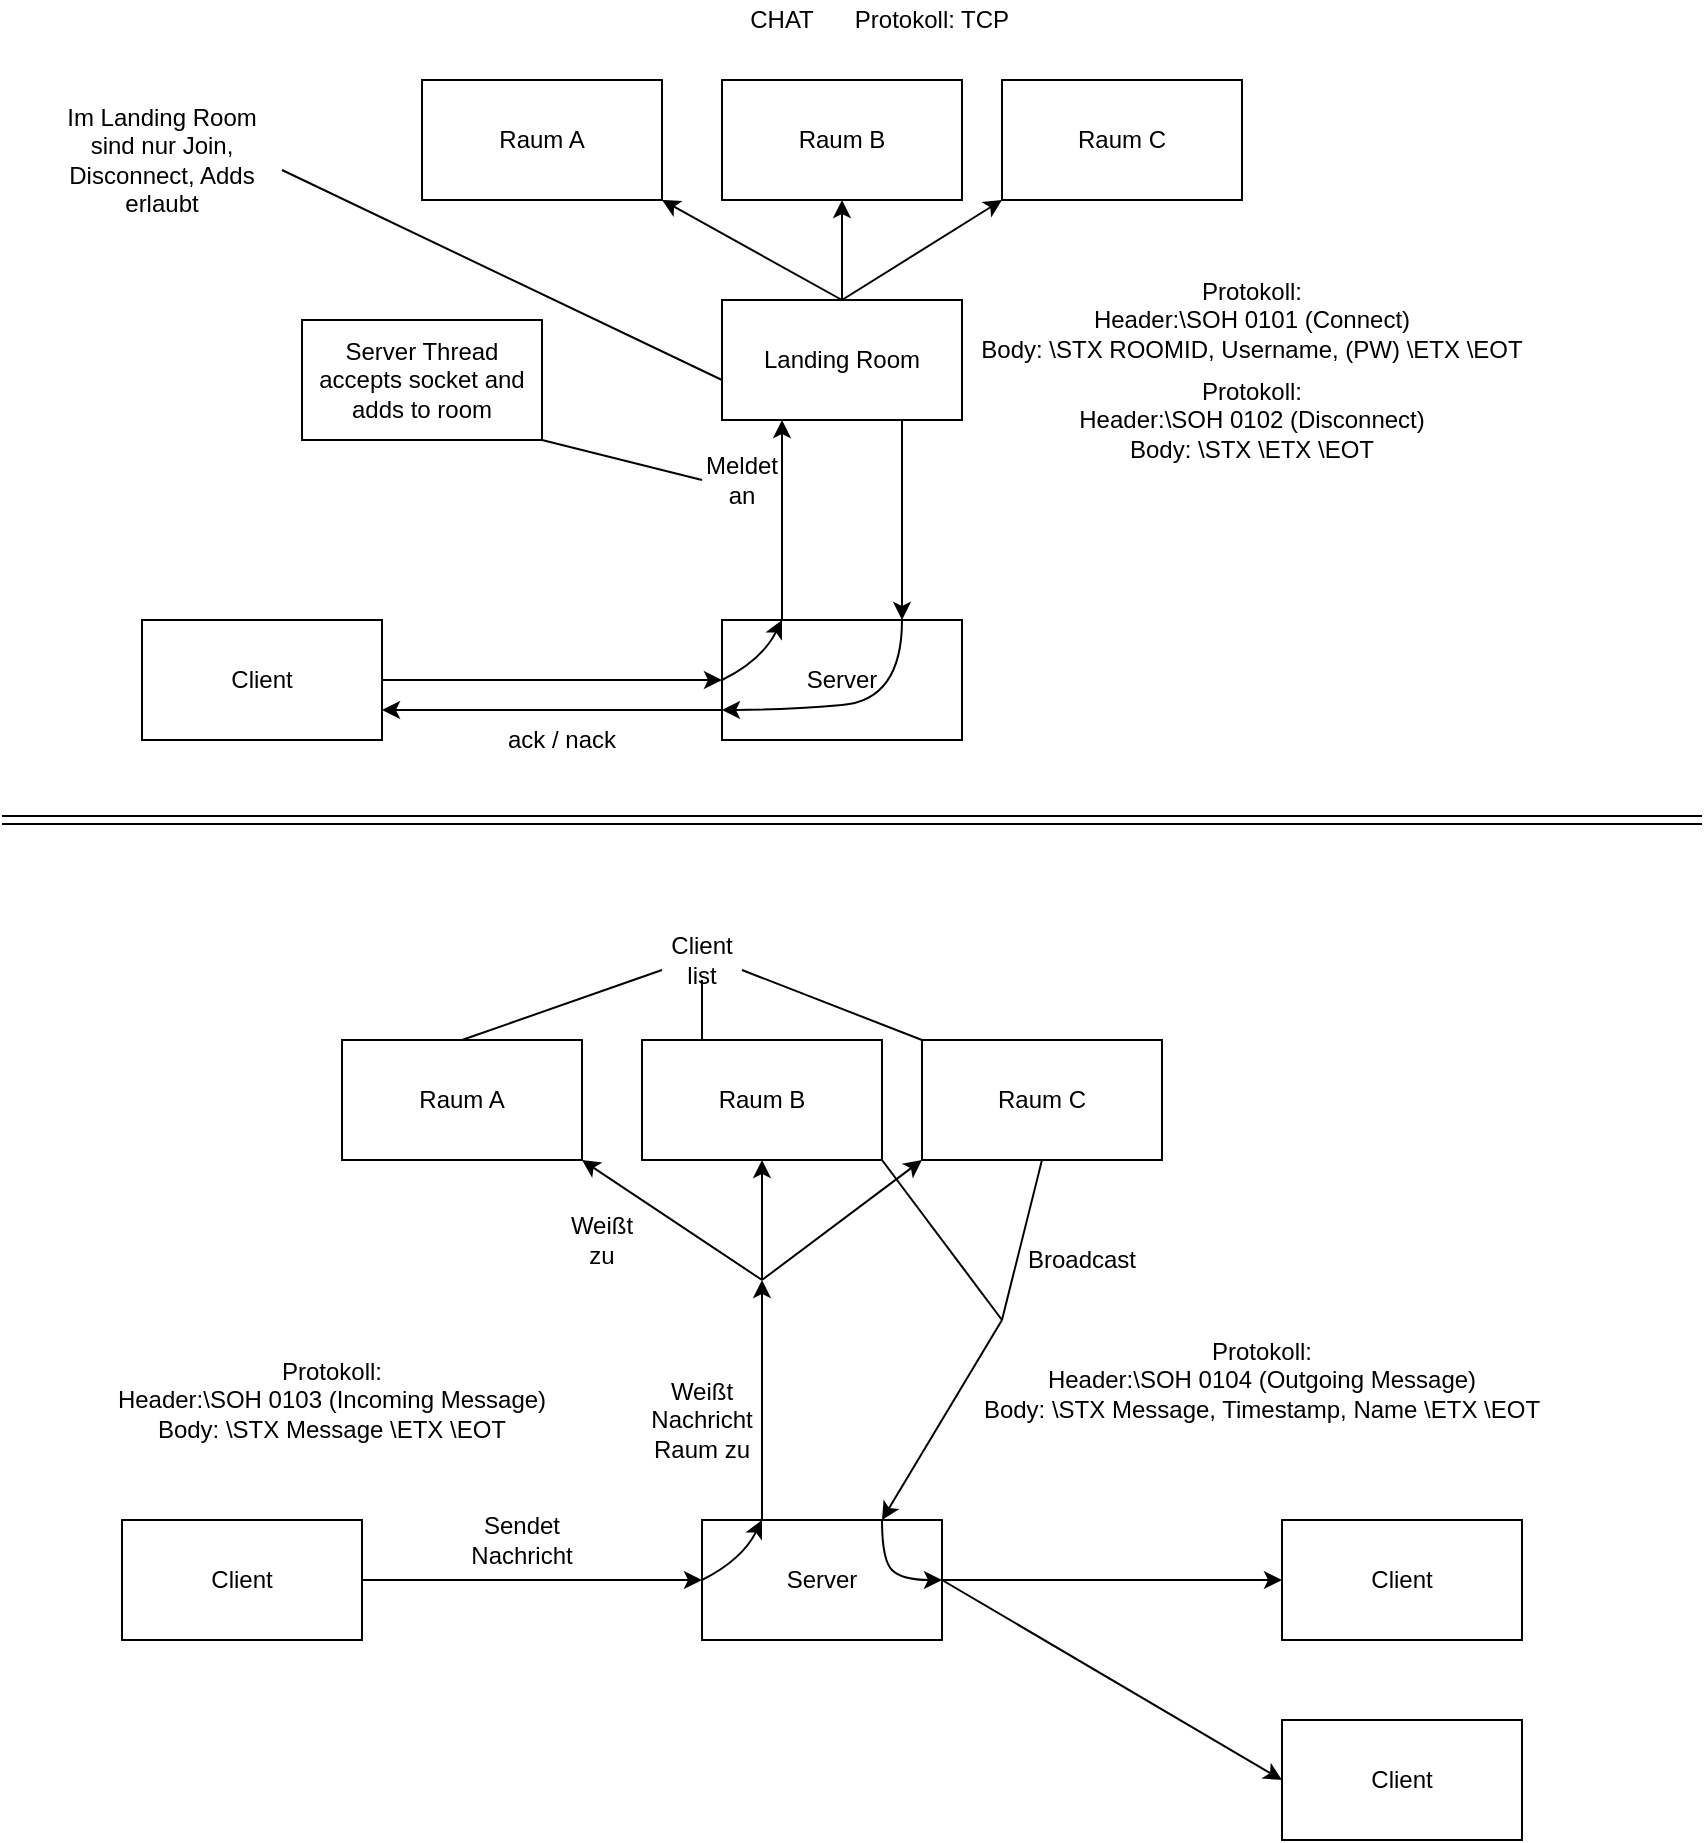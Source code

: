 <mxfile version="13.8.9-1" type="github">
  <diagram id="iIO2hFb25z206siyJyQo" name="Page-1">
    <mxGraphModel dx="981" dy="526" grid="1" gridSize="10" guides="1" tooltips="1" connect="1" arrows="1" fold="1" page="1" pageScale="1" pageWidth="850" pageHeight="1100" math="0" shadow="0">
      <root>
        <mxCell id="0" />
        <mxCell id="1" parent="0" />
        <mxCell id="N6YRWEU5JMz4ZblH86rX-1" value="Server" style="rounded=0;whiteSpace=wrap;html=1;" parent="1" vertex="1">
          <mxGeometry x="360" y="350" width="120" height="60" as="geometry" />
        </mxCell>
        <mxCell id="N6YRWEU5JMz4ZblH86rX-2" value="Client" style="rounded=0;whiteSpace=wrap;html=1;" parent="1" vertex="1">
          <mxGeometry x="70" y="350" width="120" height="60" as="geometry" />
        </mxCell>
        <mxCell id="N6YRWEU5JMz4ZblH86rX-4" value="Landing Room" style="rounded=0;whiteSpace=wrap;html=1;" parent="1" vertex="1">
          <mxGeometry x="360" y="190" width="120" height="60" as="geometry" />
        </mxCell>
        <mxCell id="N6YRWEU5JMz4ZblH86rX-5" value="" style="endArrow=classic;html=1;exitX=1;exitY=0.5;exitDx=0;exitDy=0;entryX=0;entryY=0.5;entryDx=0;entryDy=0;" parent="1" source="N6YRWEU5JMz4ZblH86rX-2" target="N6YRWEU5JMz4ZblH86rX-1" edge="1">
          <mxGeometry width="50" height="50" relative="1" as="geometry">
            <mxPoint x="470" y="440" as="sourcePoint" />
            <mxPoint x="520" y="390" as="targetPoint" />
          </mxGeometry>
        </mxCell>
        <mxCell id="N6YRWEU5JMz4ZblH86rX-7" value="" style="endArrow=classic;html=1;entryX=0.25;entryY=1;entryDx=0;entryDy=0;exitX=0.25;exitY=0;exitDx=0;exitDy=0;" parent="1" source="N6YRWEU5JMz4ZblH86rX-1" target="N6YRWEU5JMz4ZblH86rX-4" edge="1">
          <mxGeometry width="50" height="50" relative="1" as="geometry">
            <mxPoint x="470" y="440" as="sourcePoint" />
            <mxPoint x="520" y="390" as="targetPoint" />
          </mxGeometry>
        </mxCell>
        <mxCell id="N6YRWEU5JMz4ZblH86rX-9" value="" style="curved=1;endArrow=classic;html=1;exitX=0;exitY=0.5;exitDx=0;exitDy=0;entryX=0.25;entryY=0;entryDx=0;entryDy=0;" parent="1" source="N6YRWEU5JMz4ZblH86rX-1" target="N6YRWEU5JMz4ZblH86rX-1" edge="1">
          <mxGeometry width="50" height="50" relative="1" as="geometry">
            <mxPoint x="470" y="440" as="sourcePoint" />
            <mxPoint x="520" y="390" as="targetPoint" />
            <Array as="points">
              <mxPoint x="380" y="370" />
            </Array>
          </mxGeometry>
        </mxCell>
        <mxCell id="N6YRWEU5JMz4ZblH86rX-11" value="Meldet an" style="text;html=1;strokeColor=none;fillColor=none;align=center;verticalAlign=middle;whiteSpace=wrap;rounded=0;" parent="1" vertex="1">
          <mxGeometry x="350" y="270" width="40" height="20" as="geometry" />
        </mxCell>
        <mxCell id="N6YRWEU5JMz4ZblH86rX-12" value="Server" style="rounded=0;whiteSpace=wrap;html=1;" parent="1" vertex="1">
          <mxGeometry x="350" y="800" width="120" height="60" as="geometry" />
        </mxCell>
        <mxCell id="N6YRWEU5JMz4ZblH86rX-13" value="Client" style="rounded=0;whiteSpace=wrap;html=1;" parent="1" vertex="1">
          <mxGeometry x="60" y="800" width="120" height="60" as="geometry" />
        </mxCell>
        <mxCell id="N6YRWEU5JMz4ZblH86rX-14" value="Client" style="rounded=0;whiteSpace=wrap;html=1;" parent="1" vertex="1">
          <mxGeometry x="640" y="800" width="120" height="60" as="geometry" />
        </mxCell>
        <mxCell id="N6YRWEU5JMz4ZblH86rX-16" value="" style="endArrow=classic;html=1;exitX=1;exitY=0.5;exitDx=0;exitDy=0;entryX=0;entryY=0.5;entryDx=0;entryDy=0;" parent="1" source="N6YRWEU5JMz4ZblH86rX-13" target="N6YRWEU5JMz4ZblH86rX-12" edge="1">
          <mxGeometry width="50" height="50" relative="1" as="geometry">
            <mxPoint x="460" y="890" as="sourcePoint" />
            <mxPoint x="510" y="840" as="targetPoint" />
          </mxGeometry>
        </mxCell>
        <mxCell id="N6YRWEU5JMz4ZblH86rX-17" value="" style="endArrow=classic;html=1;exitX=1;exitY=0.5;exitDx=0;exitDy=0;entryX=0;entryY=0.5;entryDx=0;entryDy=0;" parent="1" source="N6YRWEU5JMz4ZblH86rX-12" target="N6YRWEU5JMz4ZblH86rX-14" edge="1">
          <mxGeometry width="50" height="50" relative="1" as="geometry">
            <mxPoint x="460" y="890" as="sourcePoint" />
            <mxPoint x="510" y="840" as="targetPoint" />
          </mxGeometry>
        </mxCell>
        <mxCell id="N6YRWEU5JMz4ZblH86rX-18" value="" style="endArrow=classic;html=1;exitX=0.25;exitY=0;exitDx=0;exitDy=0;" parent="1" source="N6YRWEU5JMz4ZblH86rX-12" edge="1">
          <mxGeometry width="50" height="50" relative="1" as="geometry">
            <mxPoint x="460" y="890" as="sourcePoint" />
            <mxPoint x="380" y="680" as="targetPoint" />
          </mxGeometry>
        </mxCell>
        <mxCell id="N6YRWEU5JMz4ZblH86rX-19" value="" style="endArrow=classic;html=1;entryX=0.75;entryY=0;entryDx=0;entryDy=0;" parent="1" target="N6YRWEU5JMz4ZblH86rX-12" edge="1">
          <mxGeometry width="50" height="50" relative="1" as="geometry">
            <mxPoint x="500" y="700" as="sourcePoint" />
            <mxPoint x="510" y="840" as="targetPoint" />
          </mxGeometry>
        </mxCell>
        <mxCell id="N6YRWEU5JMz4ZblH86rX-20" value="" style="curved=1;endArrow=classic;html=1;exitX=0;exitY=0.5;exitDx=0;exitDy=0;entryX=0.25;entryY=0;entryDx=0;entryDy=0;" parent="1" source="N6YRWEU5JMz4ZblH86rX-12" target="N6YRWEU5JMz4ZblH86rX-12" edge="1">
          <mxGeometry width="50" height="50" relative="1" as="geometry">
            <mxPoint x="460" y="890" as="sourcePoint" />
            <mxPoint x="510" y="840" as="targetPoint" />
            <Array as="points">
              <mxPoint x="370" y="820" />
            </Array>
          </mxGeometry>
        </mxCell>
        <mxCell id="N6YRWEU5JMz4ZblH86rX-21" value="" style="curved=1;endArrow=classic;html=1;exitX=0.75;exitY=0;exitDx=0;exitDy=0;entryX=1;entryY=0.5;entryDx=0;entryDy=0;" parent="1" source="N6YRWEU5JMz4ZblH86rX-12" target="N6YRWEU5JMz4ZblH86rX-12" edge="1">
          <mxGeometry width="50" height="50" relative="1" as="geometry">
            <mxPoint x="460" y="890" as="sourcePoint" />
            <mxPoint x="510" y="840" as="targetPoint" />
            <Array as="points">
              <mxPoint x="440" y="820" />
              <mxPoint x="450" y="830" />
            </Array>
          </mxGeometry>
        </mxCell>
        <mxCell id="N6YRWEU5JMz4ZblH86rX-22" value="Sendet Nachricht" style="text;html=1;strokeColor=none;fillColor=none;align=center;verticalAlign=middle;whiteSpace=wrap;rounded=0;" parent="1" vertex="1">
          <mxGeometry x="240" y="800" width="40" height="20" as="geometry" />
        </mxCell>
        <mxCell id="N6YRWEU5JMz4ZblH86rX-23" value="Weißt Nachricht Raum zu" style="text;html=1;strokeColor=none;fillColor=none;align=center;verticalAlign=middle;whiteSpace=wrap;rounded=0;" parent="1" vertex="1">
          <mxGeometry x="330" y="740" width="40" height="20" as="geometry" />
        </mxCell>
        <mxCell id="N6YRWEU5JMz4ZblH86rX-24" value="Broadcast" style="text;html=1;strokeColor=none;fillColor=none;align=center;verticalAlign=middle;whiteSpace=wrap;rounded=0;" parent="1" vertex="1">
          <mxGeometry x="520" y="660" width="40" height="20" as="geometry" />
        </mxCell>
        <mxCell id="N6YRWEU5JMz4ZblH86rX-25" value="CHAT" style="text;html=1;strokeColor=none;fillColor=none;align=center;verticalAlign=middle;whiteSpace=wrap;rounded=0;" parent="1" vertex="1">
          <mxGeometry x="120" y="40" width="540" height="20" as="geometry" />
        </mxCell>
        <mxCell id="N6YRWEU5JMz4ZblH86rX-26" value="Client" style="rounded=0;whiteSpace=wrap;html=1;" parent="1" vertex="1">
          <mxGeometry x="640" y="900" width="120" height="60" as="geometry" />
        </mxCell>
        <mxCell id="N6YRWEU5JMz4ZblH86rX-27" value="" style="endArrow=classic;html=1;exitX=1;exitY=0.5;exitDx=0;exitDy=0;entryX=0;entryY=0.5;entryDx=0;entryDy=0;" parent="1" source="N6YRWEU5JMz4ZblH86rX-12" target="N6YRWEU5JMz4ZblH86rX-26" edge="1">
          <mxGeometry width="50" height="50" relative="1" as="geometry">
            <mxPoint x="380" y="820" as="sourcePoint" />
            <mxPoint x="430" y="770" as="targetPoint" />
          </mxGeometry>
        </mxCell>
        <mxCell id="N6YRWEU5JMz4ZblH86rX-28" value="Client list" style="text;html=1;strokeColor=none;fillColor=none;align=center;verticalAlign=middle;whiteSpace=wrap;rounded=0;" parent="1" vertex="1">
          <mxGeometry x="330" y="510" width="40" height="20" as="geometry" />
        </mxCell>
        <mxCell id="N6YRWEU5JMz4ZblH86rX-29" value="" style="endArrow=classic;html=1;exitX=0.75;exitY=1;exitDx=0;exitDy=0;entryX=0.75;entryY=0;entryDx=0;entryDy=0;" parent="1" source="N6YRWEU5JMz4ZblH86rX-4" target="N6YRWEU5JMz4ZblH86rX-1" edge="1">
          <mxGeometry width="50" height="50" relative="1" as="geometry">
            <mxPoint x="390" y="460" as="sourcePoint" />
            <mxPoint x="440" y="410" as="targetPoint" />
          </mxGeometry>
        </mxCell>
        <mxCell id="N6YRWEU5JMz4ZblH86rX-30" value="" style="endArrow=classic;html=1;exitX=0;exitY=0.75;exitDx=0;exitDy=0;entryX=1;entryY=0.75;entryDx=0;entryDy=0;" parent="1" source="N6YRWEU5JMz4ZblH86rX-1" target="N6YRWEU5JMz4ZblH86rX-2" edge="1">
          <mxGeometry width="50" height="50" relative="1" as="geometry">
            <mxPoint x="390" y="460" as="sourcePoint" />
            <mxPoint x="440" y="410" as="targetPoint" />
          </mxGeometry>
        </mxCell>
        <mxCell id="N6YRWEU5JMz4ZblH86rX-31" value="" style="curved=1;endArrow=classic;html=1;exitX=0.75;exitY=0;exitDx=0;exitDy=0;entryX=0;entryY=0.75;entryDx=0;entryDy=0;" parent="1" source="N6YRWEU5JMz4ZblH86rX-1" target="N6YRWEU5JMz4ZblH86rX-1" edge="1">
          <mxGeometry width="50" height="50" relative="1" as="geometry">
            <mxPoint x="390" y="460" as="sourcePoint" />
            <mxPoint x="440" y="410" as="targetPoint" />
            <Array as="points">
              <mxPoint x="450" y="390" />
              <mxPoint x="390" y="395" />
            </Array>
          </mxGeometry>
        </mxCell>
        <mxCell id="N6YRWEU5JMz4ZblH86rX-32" value="ack / nack" style="text;html=1;strokeColor=none;fillColor=none;align=center;verticalAlign=middle;whiteSpace=wrap;rounded=0;" parent="1" vertex="1">
          <mxGeometry x="250" y="400" width="60" height="20" as="geometry" />
        </mxCell>
        <mxCell id="N6YRWEU5JMz4ZblH86rX-34" value="Server Thread accepts socket and adds to room" style="rounded=0;whiteSpace=wrap;html=1;" parent="1" vertex="1">
          <mxGeometry x="150" y="200" width="120" height="60" as="geometry" />
        </mxCell>
        <mxCell id="N6YRWEU5JMz4ZblH86rX-35" value="" style="endArrow=none;html=1;entryX=0;entryY=0.5;entryDx=0;entryDy=0;exitX=1;exitY=1;exitDx=0;exitDy=0;" parent="1" source="N6YRWEU5JMz4ZblH86rX-34" target="N6YRWEU5JMz4ZblH86rX-11" edge="1">
          <mxGeometry width="50" height="50" relative="1" as="geometry">
            <mxPoint x="280" y="300" as="sourcePoint" />
            <mxPoint x="330" y="250" as="targetPoint" />
          </mxGeometry>
        </mxCell>
        <mxCell id="N6YRWEU5JMz4ZblH86rX-36" value="Protokoll: TCP" style="text;html=1;strokeColor=none;fillColor=none;align=center;verticalAlign=middle;whiteSpace=wrap;rounded=0;" parent="1" vertex="1">
          <mxGeometry x="425" y="40" width="80" height="20" as="geometry" />
        </mxCell>
        <mxCell id="N6YRWEU5JMz4ZblH86rX-37" value="Protokoll:&lt;br&gt;Header:\SOH 0101 (Connect)&lt;br&gt;Body: \STX ROOMID, Username, (PW) \ETX \EOT" style="text;html=1;strokeColor=none;fillColor=none;align=center;verticalAlign=middle;whiteSpace=wrap;rounded=0;" parent="1" vertex="1">
          <mxGeometry x="480" y="190" width="290" height="20" as="geometry" />
        </mxCell>
        <mxCell id="N6YRWEU5JMz4ZblH86rX-38" value="Protokoll:&lt;br&gt;Header:\SOH 0102 (Disconnect)&lt;br&gt;Body: \STX \ETX \EOT" style="text;html=1;strokeColor=none;fillColor=none;align=center;verticalAlign=middle;whiteSpace=wrap;rounded=0;" parent="1" vertex="1">
          <mxGeometry x="480" y="240" width="290" height="20" as="geometry" />
        </mxCell>
        <mxCell id="N6YRWEU5JMz4ZblH86rX-39" value="Protokoll:&lt;br&gt;Header:\SOH 0103 (Incoming Message)&lt;br&gt;Body: \STX Message \ETX \EOT" style="text;html=1;strokeColor=none;fillColor=none;align=center;verticalAlign=middle;whiteSpace=wrap;rounded=0;" parent="1" vertex="1">
          <mxGeometry x="20" y="730" width="290" height="20" as="geometry" />
        </mxCell>
        <mxCell id="N6YRWEU5JMz4ZblH86rX-40" value="Protokoll:&lt;br&gt;Header:\SOH 0104 (Outgoing Message)&lt;br&gt;Body: \STX Message, Timestamp, Name \ETX \EOT" style="text;html=1;strokeColor=none;fillColor=none;align=center;verticalAlign=middle;whiteSpace=wrap;rounded=0;" parent="1" vertex="1">
          <mxGeometry x="485" y="720" width="290" height="20" as="geometry" />
        </mxCell>
        <mxCell id="N6YRWEU5JMz4ZblH86rX-41" value="" style="shape=link;html=1;" parent="1" edge="1">
          <mxGeometry width="100" relative="1" as="geometry">
            <mxPoint y="450" as="sourcePoint" />
            <mxPoint x="850" y="450" as="targetPoint" />
          </mxGeometry>
        </mxCell>
        <mxCell id="eZJcZ2LTqGfjDGCqSCHV-1" value="Raum A" style="rounded=0;whiteSpace=wrap;html=1;" vertex="1" parent="1">
          <mxGeometry x="170" y="560" width="120" height="60" as="geometry" />
        </mxCell>
        <mxCell id="eZJcZ2LTqGfjDGCqSCHV-2" value="Raum B" style="rounded=0;whiteSpace=wrap;html=1;" vertex="1" parent="1">
          <mxGeometry x="320" y="560" width="120" height="60" as="geometry" />
        </mxCell>
        <mxCell id="eZJcZ2LTqGfjDGCqSCHV-3" value="Raum C" style="rounded=0;whiteSpace=wrap;html=1;" vertex="1" parent="1">
          <mxGeometry x="460" y="560" width="120" height="60" as="geometry" />
        </mxCell>
        <mxCell id="eZJcZ2LTqGfjDGCqSCHV-4" value="" style="endArrow=none;html=1;exitX=0;exitY=0.75;exitDx=0;exitDy=0;entryX=0.5;entryY=0;entryDx=0;entryDy=0;" edge="1" parent="1" source="N6YRWEU5JMz4ZblH86rX-28" target="eZJcZ2LTqGfjDGCqSCHV-1">
          <mxGeometry width="50" height="50" relative="1" as="geometry">
            <mxPoint x="370" y="810" as="sourcePoint" />
            <mxPoint x="420" y="760" as="targetPoint" />
          </mxGeometry>
        </mxCell>
        <mxCell id="eZJcZ2LTqGfjDGCqSCHV-5" value="" style="endArrow=none;html=1;exitX=0.5;exitY=1;exitDx=0;exitDy=0;exitPerimeter=0;entryX=0.25;entryY=0;entryDx=0;entryDy=0;" edge="1" parent="1" source="N6YRWEU5JMz4ZblH86rX-28" target="eZJcZ2LTqGfjDGCqSCHV-2">
          <mxGeometry width="50" height="50" relative="1" as="geometry">
            <mxPoint x="360" y="540" as="sourcePoint" />
            <mxPoint x="420" y="760" as="targetPoint" />
          </mxGeometry>
        </mxCell>
        <mxCell id="eZJcZ2LTqGfjDGCqSCHV-6" value="" style="endArrow=none;html=1;exitX=1;exitY=0.75;exitDx=0;exitDy=0;entryX=0;entryY=0;entryDx=0;entryDy=0;" edge="1" parent="1" source="N6YRWEU5JMz4ZblH86rX-28" target="eZJcZ2LTqGfjDGCqSCHV-3">
          <mxGeometry width="50" height="50" relative="1" as="geometry">
            <mxPoint x="370" y="810" as="sourcePoint" />
            <mxPoint x="420" y="760" as="targetPoint" />
          </mxGeometry>
        </mxCell>
        <mxCell id="eZJcZ2LTqGfjDGCqSCHV-7" value="" style="endArrow=classic;html=1;exitX=0.5;exitY=0;exitDx=0;exitDy=0;entryX=1;entryY=1;entryDx=0;entryDy=0;" edge="1" parent="1" target="eZJcZ2LTqGfjDGCqSCHV-1">
          <mxGeometry width="50" height="50" relative="1" as="geometry">
            <mxPoint x="380" y="680" as="sourcePoint" />
            <mxPoint x="270" y="640" as="targetPoint" />
          </mxGeometry>
        </mxCell>
        <mxCell id="eZJcZ2LTqGfjDGCqSCHV-8" value="" style="endArrow=classic;html=1;exitX=0.5;exitY=0;exitDx=0;exitDy=0;entryX=0.5;entryY=1;entryDx=0;entryDy=0;" edge="1" parent="1" target="eZJcZ2LTqGfjDGCqSCHV-2">
          <mxGeometry width="50" height="50" relative="1" as="geometry">
            <mxPoint x="380" y="680" as="sourcePoint" />
            <mxPoint x="420" y="760" as="targetPoint" />
          </mxGeometry>
        </mxCell>
        <mxCell id="eZJcZ2LTqGfjDGCqSCHV-9" value="" style="endArrow=classic;html=1;exitX=0.5;exitY=0;exitDx=0;exitDy=0;entryX=0;entryY=1;entryDx=0;entryDy=0;" edge="1" parent="1" target="eZJcZ2LTqGfjDGCqSCHV-3">
          <mxGeometry width="50" height="50" relative="1" as="geometry">
            <mxPoint x="380" y="680" as="sourcePoint" />
            <mxPoint x="420" y="760" as="targetPoint" />
          </mxGeometry>
        </mxCell>
        <mxCell id="eZJcZ2LTqGfjDGCqSCHV-10" value="Weißt zu" style="text;html=1;strokeColor=none;fillColor=none;align=center;verticalAlign=middle;whiteSpace=wrap;rounded=0;" vertex="1" parent="1">
          <mxGeometry x="280" y="650" width="40" height="20" as="geometry" />
        </mxCell>
        <mxCell id="eZJcZ2LTqGfjDGCqSCHV-11" value="" style="endArrow=none;html=1;exitX=0.5;exitY=1;exitDx=0;exitDy=0;" edge="1" parent="1" source="eZJcZ2LTqGfjDGCqSCHV-3">
          <mxGeometry width="50" height="50" relative="1" as="geometry">
            <mxPoint x="370" y="810" as="sourcePoint" />
            <mxPoint x="500" y="700" as="targetPoint" />
          </mxGeometry>
        </mxCell>
        <mxCell id="eZJcZ2LTqGfjDGCqSCHV-12" value="" style="endArrow=none;html=1;exitX=1;exitY=1;exitDx=0;exitDy=0;" edge="1" parent="1" source="eZJcZ2LTqGfjDGCqSCHV-2">
          <mxGeometry width="50" height="50" relative="1" as="geometry">
            <mxPoint x="370" y="810" as="sourcePoint" />
            <mxPoint x="500" y="700" as="targetPoint" />
          </mxGeometry>
        </mxCell>
        <mxCell id="eZJcZ2LTqGfjDGCqSCHV-16" value="Raum A" style="rounded=0;whiteSpace=wrap;html=1;" vertex="1" parent="1">
          <mxGeometry x="210" y="80" width="120" height="60" as="geometry" />
        </mxCell>
        <mxCell id="eZJcZ2LTqGfjDGCqSCHV-17" value="Raum B" style="rounded=0;whiteSpace=wrap;html=1;" vertex="1" parent="1">
          <mxGeometry x="360" y="80" width="120" height="60" as="geometry" />
        </mxCell>
        <mxCell id="eZJcZ2LTqGfjDGCqSCHV-18" value="Raum C" style="rounded=0;whiteSpace=wrap;html=1;" vertex="1" parent="1">
          <mxGeometry x="500" y="80" width="120" height="60" as="geometry" />
        </mxCell>
        <mxCell id="eZJcZ2LTqGfjDGCqSCHV-19" value="" style="endArrow=classic;html=1;exitX=0.5;exitY=0;exitDx=0;exitDy=0;entryX=1;entryY=1;entryDx=0;entryDy=0;" edge="1" parent="1" target="eZJcZ2LTqGfjDGCqSCHV-16" source="N6YRWEU5JMz4ZblH86rX-4">
          <mxGeometry width="50" height="50" relative="1" as="geometry">
            <mxPoint x="420" y="200" as="sourcePoint" />
            <mxPoint x="310" y="160" as="targetPoint" />
          </mxGeometry>
        </mxCell>
        <mxCell id="eZJcZ2LTqGfjDGCqSCHV-20" value="" style="endArrow=classic;html=1;exitX=0.5;exitY=0;exitDx=0;exitDy=0;entryX=0.5;entryY=1;entryDx=0;entryDy=0;" edge="1" parent="1" target="eZJcZ2LTqGfjDGCqSCHV-17" source="N6YRWEU5JMz4ZblH86rX-4">
          <mxGeometry width="50" height="50" relative="1" as="geometry">
            <mxPoint x="420" y="200" as="sourcePoint" />
            <mxPoint x="460" y="280" as="targetPoint" />
          </mxGeometry>
        </mxCell>
        <mxCell id="eZJcZ2LTqGfjDGCqSCHV-21" value="" style="endArrow=classic;html=1;entryX=0;entryY=1;entryDx=0;entryDy=0;" edge="1" parent="1" target="eZJcZ2LTqGfjDGCqSCHV-18">
          <mxGeometry width="50" height="50" relative="1" as="geometry">
            <mxPoint x="420" y="190" as="sourcePoint" />
            <mxPoint x="460" y="280" as="targetPoint" />
          </mxGeometry>
        </mxCell>
        <mxCell id="eZJcZ2LTqGfjDGCqSCHV-22" value="Im Landing Room sind nur Join, Disconnect, Adds erlaubt" style="text;html=1;strokeColor=none;fillColor=none;align=center;verticalAlign=middle;whiteSpace=wrap;rounded=0;" vertex="1" parent="1">
          <mxGeometry x="20" y="110" width="120" height="20" as="geometry" />
        </mxCell>
        <mxCell id="eZJcZ2LTqGfjDGCqSCHV-23" value="" style="endArrow=none;html=1;exitX=1;exitY=0.75;exitDx=0;exitDy=0;entryX=0;entryY=0.5;entryDx=0;entryDy=0;" edge="1" parent="1" source="eZJcZ2LTqGfjDGCqSCHV-22">
          <mxGeometry width="50" height="50" relative="1" as="geometry">
            <mxPoint x="410" y="330" as="sourcePoint" />
            <mxPoint x="360" y="230" as="targetPoint" />
          </mxGeometry>
        </mxCell>
      </root>
    </mxGraphModel>
  </diagram>
</mxfile>
